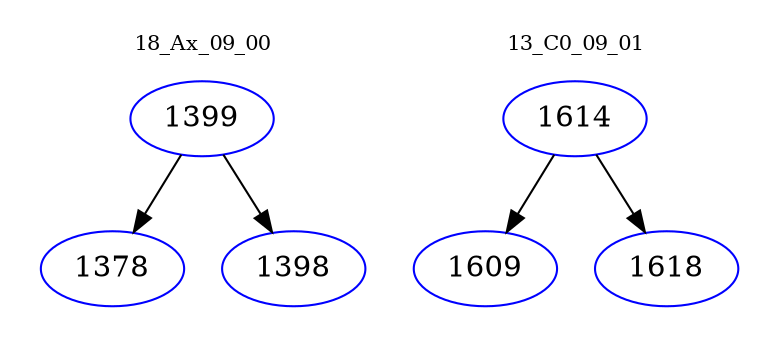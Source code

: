 digraph{
subgraph cluster_0 {
color = white
label = "18_Ax_09_00";
fontsize=10;
T0_1399 [label="1399", color="blue"]
T0_1399 -> T0_1378 [color="black"]
T0_1378 [label="1378", color="blue"]
T0_1399 -> T0_1398 [color="black"]
T0_1398 [label="1398", color="blue"]
}
subgraph cluster_1 {
color = white
label = "13_C0_09_01";
fontsize=10;
T1_1614 [label="1614", color="blue"]
T1_1614 -> T1_1609 [color="black"]
T1_1609 [label="1609", color="blue"]
T1_1614 -> T1_1618 [color="black"]
T1_1618 [label="1618", color="blue"]
}
}
